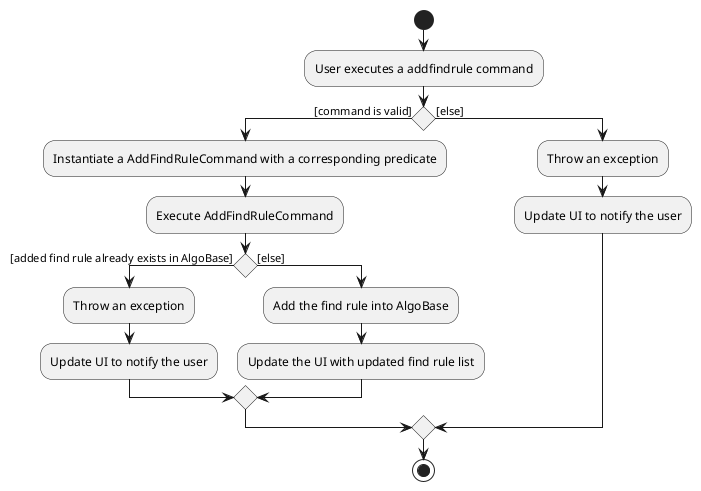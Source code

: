 @startuml

start

:User executes a addfindrule command;

if () then ([command is valid])
	:Instantiate a AddFindRuleCommand with a corresponding predicate;
	:Execute AddFindRuleCommand;
	if() then ([added find rule already exists in AlgoBase])
	    :Throw an exception;
	    :Update UI to notify the user;
	else ([else])
	    :Add the find rule into AlgoBase;
	    :Update the UI with updated find rule list;
	endif
else ([else])
	:Throw an exception;
	:Update UI to notify the user;
endif

stop

@enduml
